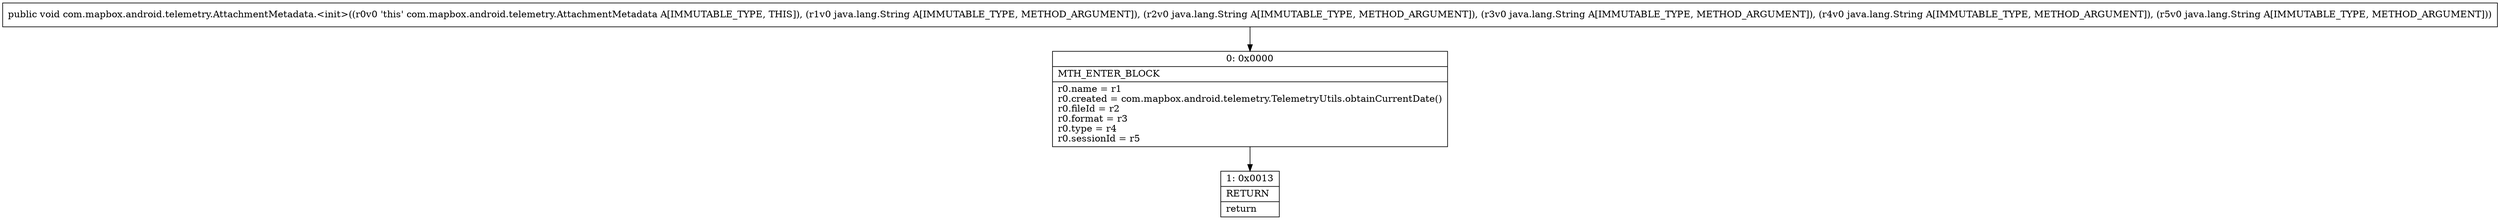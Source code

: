 digraph "CFG forcom.mapbox.android.telemetry.AttachmentMetadata.\<init\>(Ljava\/lang\/String;Ljava\/lang\/String;Ljava\/lang\/String;Ljava\/lang\/String;Ljava\/lang\/String;)V" {
Node_0 [shape=record,label="{0\:\ 0x0000|MTH_ENTER_BLOCK\l|r0.name = r1\lr0.created = com.mapbox.android.telemetry.TelemetryUtils.obtainCurrentDate()\lr0.fileId = r2\lr0.format = r3\lr0.type = r4\lr0.sessionId = r5\l}"];
Node_1 [shape=record,label="{1\:\ 0x0013|RETURN\l|return\l}"];
MethodNode[shape=record,label="{public void com.mapbox.android.telemetry.AttachmentMetadata.\<init\>((r0v0 'this' com.mapbox.android.telemetry.AttachmentMetadata A[IMMUTABLE_TYPE, THIS]), (r1v0 java.lang.String A[IMMUTABLE_TYPE, METHOD_ARGUMENT]), (r2v0 java.lang.String A[IMMUTABLE_TYPE, METHOD_ARGUMENT]), (r3v0 java.lang.String A[IMMUTABLE_TYPE, METHOD_ARGUMENT]), (r4v0 java.lang.String A[IMMUTABLE_TYPE, METHOD_ARGUMENT]), (r5v0 java.lang.String A[IMMUTABLE_TYPE, METHOD_ARGUMENT])) }"];
MethodNode -> Node_0;
Node_0 -> Node_1;
}

